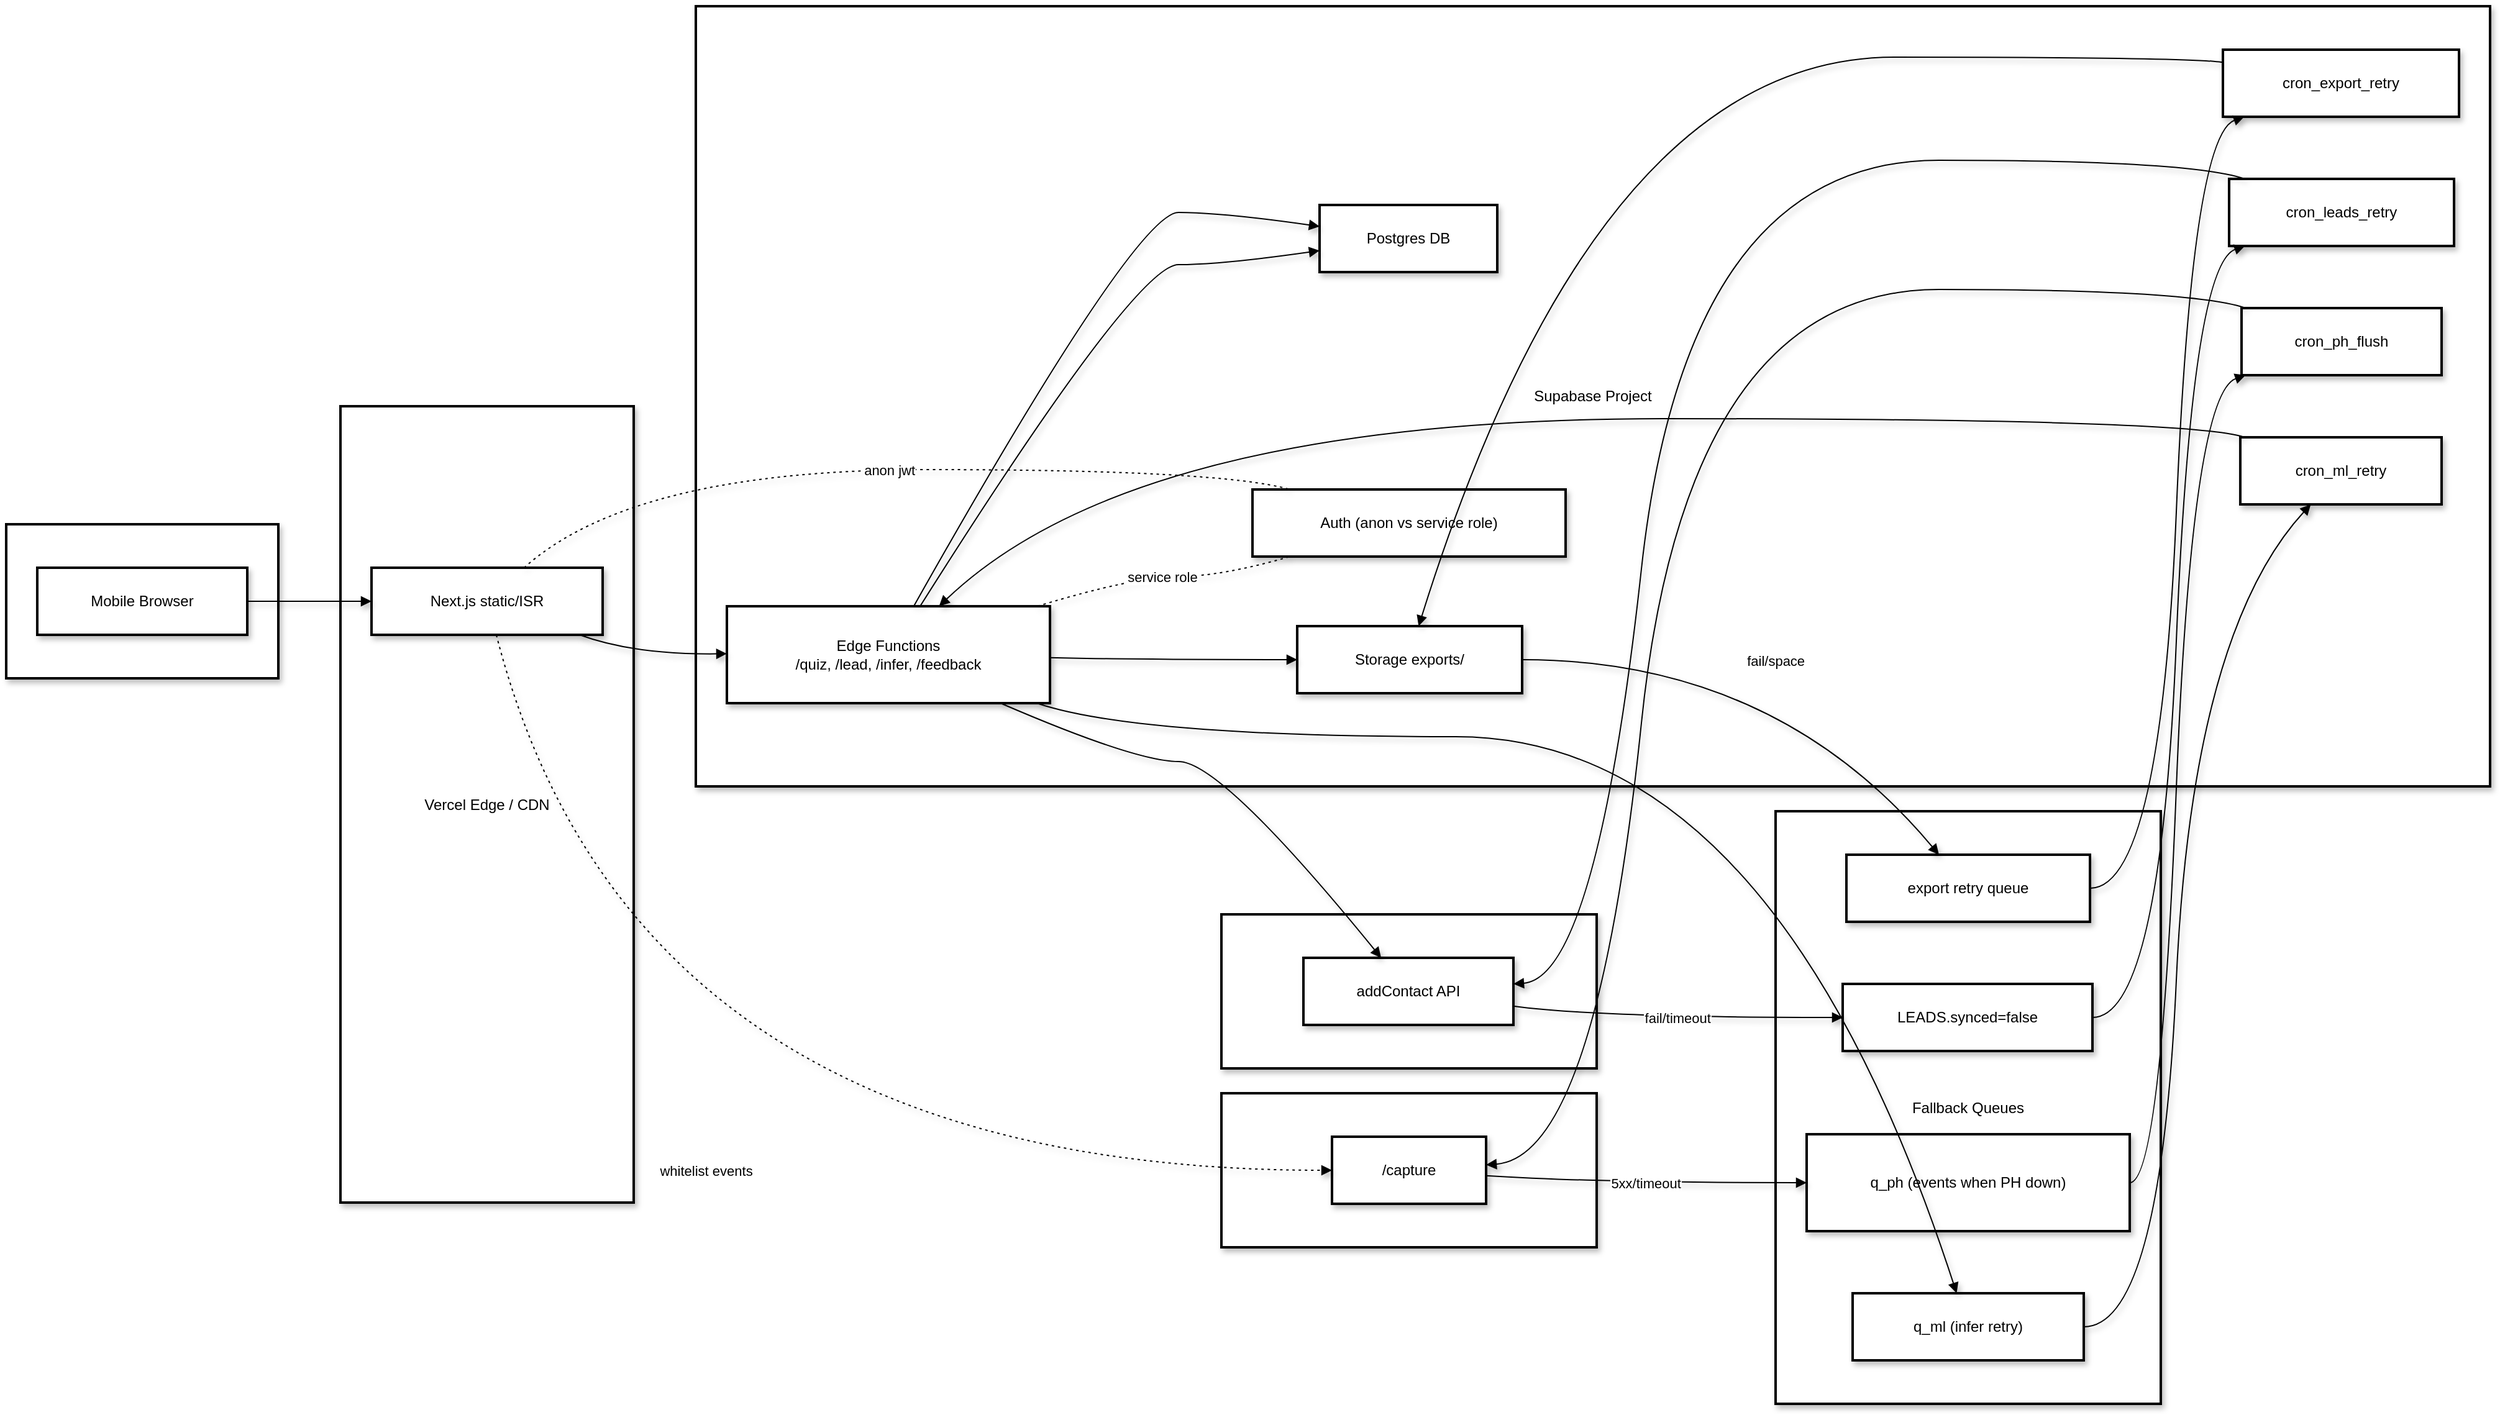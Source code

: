 <mxfile version="28.1.1">
  <diagram name="Page-1" id="L7H9DltlJWxqrmrGK6Mb">
    <mxGraphModel dx="695" dy="778" grid="1" gridSize="10" guides="1" tooltips="1" connect="1" arrows="1" fold="1" page="1" pageScale="1" pageWidth="850" pageHeight="1100" math="0" shadow="0">
      <root>
        <mxCell id="0" />
        <mxCell id="1" parent="0" />
        <mxCell id="ReM6XtZJ9ZrwCtP6JWZF-1" value="Fallback Queues" style="whiteSpace=wrap;strokeWidth=2;shadow=1;" vertex="1" parent="1">
          <mxGeometry x="1444" y="1258" width="310" height="477" as="geometry" />
        </mxCell>
        <mxCell id="ReM6XtZJ9ZrwCtP6JWZF-2" value="Email Provider" style="whiteSpace=wrap;strokeWidth=2;shadow=1;" vertex="1" parent="1">
          <mxGeometry x="998" y="1341" width="302" height="124" as="geometry" />
        </mxCell>
        <mxCell id="ReM6XtZJ9ZrwCtP6JWZF-3" value="PostHog Cloud" style="whiteSpace=wrap;strokeWidth=2;shadow=1;" vertex="1" parent="1">
          <mxGeometry x="998" y="1485" width="302" height="124" as="geometry" />
        </mxCell>
        <mxCell id="ReM6XtZJ9ZrwCtP6JWZF-4" value="Supabase Project" style="whiteSpace=wrap;strokeWidth=2;shadow=1;" vertex="1" parent="1">
          <mxGeometry x="575" y="610" width="1444" height="628" as="geometry" />
        </mxCell>
        <mxCell id="ReM6XtZJ9ZrwCtP6JWZF-5" value="Vercel Edge / CDN" style="whiteSpace=wrap;strokeWidth=2;shadow=1;" vertex="1" parent="1">
          <mxGeometry x="289" y="932" width="236" height="641" as="geometry" />
        </mxCell>
        <mxCell id="ReM6XtZJ9ZrwCtP6JWZF-6" value="User Device" style="whiteSpace=wrap;strokeWidth=2;shadow=1;" vertex="1" parent="1">
          <mxGeometry x="20" y="1027" width="219" height="124" as="geometry" />
        </mxCell>
        <mxCell id="ReM6XtZJ9ZrwCtP6JWZF-7" value="Mobile Browser" style="whiteSpace=wrap;strokeWidth=2;shadow=1;" vertex="1" parent="1">
          <mxGeometry x="45" y="1062" width="169" height="54" as="geometry" />
        </mxCell>
        <mxCell id="ReM6XtZJ9ZrwCtP6JWZF-8" value="Next.js static/ISR" style="whiteSpace=wrap;strokeWidth=2;shadow=1;" vertex="1" parent="1">
          <mxGeometry x="314" y="1062" width="186" height="54" as="geometry" />
        </mxCell>
        <mxCell id="ReM6XtZJ9ZrwCtP6JWZF-9" value="Edge Functions&#xa;/quiz, /lead, /infer, /feedback" style="whiteSpace=wrap;strokeWidth=2;shadow=1;" vertex="1" parent="1">
          <mxGeometry x="600" y="1093" width="260" height="78" as="geometry" />
        </mxCell>
        <mxCell id="ReM6XtZJ9ZrwCtP6JWZF-10" value="Postgres DB" style="whiteSpace=wrap;strokeWidth=2;shadow=1;" vertex="1" parent="1">
          <mxGeometry x="1077" y="770" width="143" height="54" as="geometry" />
        </mxCell>
        <mxCell id="ReM6XtZJ9ZrwCtP6JWZF-11" value="Storage exports/" style="whiteSpace=wrap;strokeWidth=2;shadow=1;" vertex="1" parent="1">
          <mxGeometry x="1059" y="1109" width="181" height="54" as="geometry" />
        </mxCell>
        <mxCell id="ReM6XtZJ9ZrwCtP6JWZF-12" value="Auth (anon vs service role)" style="whiteSpace=wrap;strokeWidth=2;shadow=1;" vertex="1" parent="1">
          <mxGeometry x="1023" y="999" width="252" height="54" as="geometry" />
        </mxCell>
        <mxCell id="ReM6XtZJ9ZrwCtP6JWZF-13" value="cron_export_retry" style="whiteSpace=wrap;strokeWidth=2;shadow=1;" vertex="1" parent="1">
          <mxGeometry x="1804" y="645" width="190" height="54" as="geometry" />
        </mxCell>
        <mxCell id="ReM6XtZJ9ZrwCtP6JWZF-14" value="cron_leads_retry" style="whiteSpace=wrap;strokeWidth=2;shadow=1;" vertex="1" parent="1">
          <mxGeometry x="1809" y="749" width="181" height="54" as="geometry" />
        </mxCell>
        <mxCell id="ReM6XtZJ9ZrwCtP6JWZF-15" value="cron_ph_flush" style="whiteSpace=wrap;strokeWidth=2;shadow=1;" vertex="1" parent="1">
          <mxGeometry x="1819" y="853" width="161" height="54" as="geometry" />
        </mxCell>
        <mxCell id="ReM6XtZJ9ZrwCtP6JWZF-16" value="cron_ml_retry" style="whiteSpace=wrap;strokeWidth=2;shadow=1;" vertex="1" parent="1">
          <mxGeometry x="1818" y="957" width="162" height="54" as="geometry" />
        </mxCell>
        <mxCell id="ReM6XtZJ9ZrwCtP6JWZF-17" value="/capture" style="whiteSpace=wrap;strokeWidth=2;shadow=1;" vertex="1" parent="1">
          <mxGeometry x="1087" y="1520" width="124" height="54" as="geometry" />
        </mxCell>
        <mxCell id="ReM6XtZJ9ZrwCtP6JWZF-18" value="addContact API" style="whiteSpace=wrap;strokeWidth=2;shadow=1;" vertex="1" parent="1">
          <mxGeometry x="1064" y="1376" width="169" height="54" as="geometry" />
        </mxCell>
        <mxCell id="ReM6XtZJ9ZrwCtP6JWZF-19" value="q_ph (events when PH down)" style="whiteSpace=wrap;strokeWidth=2;shadow=1;" vertex="1" parent="1">
          <mxGeometry x="1469" y="1518" width="260" height="78" as="geometry" />
        </mxCell>
        <mxCell id="ReM6XtZJ9ZrwCtP6JWZF-20" value="LEADS.synced=false" style="whiteSpace=wrap;strokeWidth=2;shadow=1;" vertex="1" parent="1">
          <mxGeometry x="1498" y="1397" width="201" height="54" as="geometry" />
        </mxCell>
        <mxCell id="ReM6XtZJ9ZrwCtP6JWZF-21" value="export retry queue" style="whiteSpace=wrap;strokeWidth=2;shadow=1;" vertex="1" parent="1">
          <mxGeometry x="1501" y="1293" width="196" height="54" as="geometry" />
        </mxCell>
        <mxCell id="ReM6XtZJ9ZrwCtP6JWZF-22" value="q_ml (infer retry)" style="whiteSpace=wrap;strokeWidth=2;shadow=1;" vertex="1" parent="1">
          <mxGeometry x="1506" y="1646" width="186" height="54" as="geometry" />
        </mxCell>
        <mxCell id="ReM6XtZJ9ZrwCtP6JWZF-23" value="" style="curved=1;startArrow=none;endArrow=block;exitX=1;exitY=0.5;entryX=0;entryY=0.5;rounded=0;shadow=1;" edge="1" parent="1" source="ReM6XtZJ9ZrwCtP6JWZF-7" target="ReM6XtZJ9ZrwCtP6JWZF-8">
          <mxGeometry relative="1" as="geometry">
            <Array as="points" />
          </mxGeometry>
        </mxCell>
        <mxCell id="ReM6XtZJ9ZrwCtP6JWZF-24" value="" style="curved=1;startArrow=none;endArrow=block;exitX=0.9;exitY=1;entryX=0;entryY=0.49;rounded=0;shadow=1;" edge="1" parent="1" source="ReM6XtZJ9ZrwCtP6JWZF-8" target="ReM6XtZJ9ZrwCtP6JWZF-9">
          <mxGeometry relative="1" as="geometry">
            <Array as="points">
              <mxPoint x="525" y="1132" />
            </Array>
          </mxGeometry>
        </mxCell>
        <mxCell id="ReM6XtZJ9ZrwCtP6JWZF-25" value="" style="curved=1;startArrow=none;endArrow=block;exitX=0.6;exitY=-0.01;entryX=0;entryY=0.68;rounded=0;shadow=1;" edge="1" parent="1" source="ReM6XtZJ9ZrwCtP6JWZF-9" target="ReM6XtZJ9ZrwCtP6JWZF-10">
          <mxGeometry relative="1" as="geometry">
            <Array as="points">
              <mxPoint x="929" y="818" />
              <mxPoint x="998" y="818" />
            </Array>
          </mxGeometry>
        </mxCell>
        <mxCell id="ReM6XtZJ9ZrwCtP6JWZF-26" value="service role" style="curved=1;dashed=1;dashPattern=2 3;startArrow=none;endArrow=none;exitX=0.97;exitY=-0.01;entryX=0.12;entryY=1;rounded=0;shadow=1;" edge="1" parent="1" source="ReM6XtZJ9ZrwCtP6JWZF-9" target="ReM6XtZJ9ZrwCtP6JWZF-12">
          <mxGeometry relative="1" as="geometry">
            <Array as="points">
              <mxPoint x="929" y="1069" />
              <mxPoint x="998" y="1069" />
            </Array>
          </mxGeometry>
        </mxCell>
        <mxCell id="ReM6XtZJ9ZrwCtP6JWZF-27" value="anon jwt" style="curved=1;dashed=1;dashPattern=2 3;startArrow=none;endArrow=none;exitX=0.66;exitY=0;entryX=0.12;entryY=0;rounded=0;shadow=1;" edge="1" parent="1" source="ReM6XtZJ9ZrwCtP6JWZF-8" target="ReM6XtZJ9ZrwCtP6JWZF-12">
          <mxGeometry relative="1" as="geometry">
            <Array as="points">
              <mxPoint x="525" y="983" />
              <mxPoint x="998" y="983" />
            </Array>
          </mxGeometry>
        </mxCell>
        <mxCell id="ReM6XtZJ9ZrwCtP6JWZF-28" value="whitelist events" style="curved=1;dashed=1;dashPattern=2 3;startArrow=none;endArrow=block;exitX=0.54;exitY=1;entryX=0;entryY=0.5;rounded=0;shadow=1;" edge="1" parent="1" source="ReM6XtZJ9ZrwCtP6JWZF-8" target="ReM6XtZJ9ZrwCtP6JWZF-17">
          <mxGeometry relative="1" as="geometry">
            <Array as="points">
              <mxPoint x="525" y="1547" />
            </Array>
          </mxGeometry>
        </mxCell>
        <mxCell id="ReM6XtZJ9ZrwCtP6JWZF-29" value="5xx/timeout" style="curved=1;startArrow=none;endArrow=block;exitX=1;exitY=0.58;entryX=0;entryY=0.5;rounded=0;shadow=1;" edge="1" parent="1" source="ReM6XtZJ9ZrwCtP6JWZF-17" target="ReM6XtZJ9ZrwCtP6JWZF-19">
          <mxGeometry relative="1" as="geometry">
            <Array as="points">
              <mxPoint x="1300" y="1557" />
            </Array>
          </mxGeometry>
        </mxCell>
        <mxCell id="ReM6XtZJ9ZrwCtP6JWZF-30" value="" style="curved=1;startArrow=none;endArrow=block;exitX=1;exitY=0.5;entryX=0.02;entryY=1;rounded=0;shadow=1;" edge="1" parent="1" source="ReM6XtZJ9ZrwCtP6JWZF-19" target="ReM6XtZJ9ZrwCtP6JWZF-15">
          <mxGeometry relative="1" as="geometry">
            <Array as="points">
              <mxPoint x="1754" y="1557" />
              <mxPoint x="1779" y="922" />
            </Array>
          </mxGeometry>
        </mxCell>
        <mxCell id="ReM6XtZJ9ZrwCtP6JWZF-31" value="" style="curved=1;startArrow=none;endArrow=block;exitX=0.02;exitY=0;entryX=1;entryY=0.42;rounded=0;shadow=1;" edge="1" parent="1" source="ReM6XtZJ9ZrwCtP6JWZF-15" target="ReM6XtZJ9ZrwCtP6JWZF-17">
          <mxGeometry relative="1" as="geometry">
            <Array as="points">
              <mxPoint x="1779" y="838" />
              <mxPoint x="1372" y="838" />
              <mxPoint x="1300" y="1536" />
            </Array>
          </mxGeometry>
        </mxCell>
        <mxCell id="ReM6XtZJ9ZrwCtP6JWZF-32" value="" style="curved=1;startArrow=none;endArrow=block;exitX=0.84;exitY=0.99;entryX=0.37;entryY=0;rounded=0;shadow=1;" edge="1" parent="1" source="ReM6XtZJ9ZrwCtP6JWZF-9" target="ReM6XtZJ9ZrwCtP6JWZF-18">
          <mxGeometry relative="1" as="geometry">
            <Array as="points">
              <mxPoint x="929" y="1218" />
              <mxPoint x="998" y="1218" />
            </Array>
          </mxGeometry>
        </mxCell>
        <mxCell id="ReM6XtZJ9ZrwCtP6JWZF-33" value="fail/timeout" style="curved=1;startArrow=none;endArrow=block;exitX=1;exitY=0.72;entryX=0;entryY=0.5;rounded=0;shadow=1;" edge="1" parent="1" source="ReM6XtZJ9ZrwCtP6JWZF-18" target="ReM6XtZJ9ZrwCtP6JWZF-20">
          <mxGeometry relative="1" as="geometry">
            <Array as="points">
              <mxPoint x="1300" y="1424" />
            </Array>
          </mxGeometry>
        </mxCell>
        <mxCell id="ReM6XtZJ9ZrwCtP6JWZF-34" value="" style="curved=1;startArrow=none;endArrow=block;exitX=1;exitY=0.5;entryX=0.07;entryY=1;rounded=0;shadow=1;" edge="1" parent="1" source="ReM6XtZJ9ZrwCtP6JWZF-20" target="ReM6XtZJ9ZrwCtP6JWZF-14">
          <mxGeometry relative="1" as="geometry">
            <Array as="points">
              <mxPoint x="1754" y="1424" />
              <mxPoint x="1779" y="818" />
            </Array>
          </mxGeometry>
        </mxCell>
        <mxCell id="ReM6XtZJ9ZrwCtP6JWZF-35" value="" style="curved=1;startArrow=none;endArrow=block;exitX=0.07;exitY=0;entryX=1;entryY=0.39;rounded=0;shadow=1;" edge="1" parent="1" source="ReM6XtZJ9ZrwCtP6JWZF-14" target="ReM6XtZJ9ZrwCtP6JWZF-18">
          <mxGeometry relative="1" as="geometry">
            <Array as="points">
              <mxPoint x="1779" y="734" />
              <mxPoint x="1372" y="734" />
              <mxPoint x="1300" y="1392" />
            </Array>
          </mxGeometry>
        </mxCell>
        <mxCell id="ReM6XtZJ9ZrwCtP6JWZF-36" value="" style="curved=1;startArrow=none;endArrow=block;exitX=1;exitY=0.53;entryX=0;entryY=0.5;rounded=0;shadow=1;" edge="1" parent="1" source="ReM6XtZJ9ZrwCtP6JWZF-9" target="ReM6XtZJ9ZrwCtP6JWZF-11">
          <mxGeometry relative="1" as="geometry">
            <Array as="points">
              <mxPoint x="929" y="1136" />
            </Array>
          </mxGeometry>
        </mxCell>
        <mxCell id="ReM6XtZJ9ZrwCtP6JWZF-37" value="fail/space" style="curved=1;startArrow=none;endArrow=block;exitX=0.99;exitY=0.5;entryX=0.38;entryY=0;rounded=0;shadow=1;" edge="1" parent="1" source="ReM6XtZJ9ZrwCtP6JWZF-11" target="ReM6XtZJ9ZrwCtP6JWZF-21">
          <mxGeometry relative="1" as="geometry">
            <Array as="points">
              <mxPoint x="1444" y="1136" />
            </Array>
          </mxGeometry>
        </mxCell>
        <mxCell id="ReM6XtZJ9ZrwCtP6JWZF-38" value="" style="curved=1;startArrow=none;endArrow=block;exitX=1;exitY=0.5;entryX=0.09;entryY=1;rounded=0;shadow=1;" edge="1" parent="1" source="ReM6XtZJ9ZrwCtP6JWZF-21" target="ReM6XtZJ9ZrwCtP6JWZF-13">
          <mxGeometry relative="1" as="geometry">
            <Array as="points">
              <mxPoint x="1754" y="1320" />
              <mxPoint x="1779" y="714" />
            </Array>
          </mxGeometry>
        </mxCell>
        <mxCell id="ReM6XtZJ9ZrwCtP6JWZF-39" value="" style="curved=1;startArrow=none;endArrow=block;exitX=0;exitY=0.19;entryX=0.54;entryY=0;rounded=0;shadow=1;" edge="1" parent="1" source="ReM6XtZJ9ZrwCtP6JWZF-13" target="ReM6XtZJ9ZrwCtP6JWZF-11">
          <mxGeometry relative="1" as="geometry">
            <Array as="points">
              <mxPoint x="1779" y="651" />
              <mxPoint x="1300" y="651" />
            </Array>
          </mxGeometry>
        </mxCell>
        <mxCell id="ReM6XtZJ9ZrwCtP6JWZF-40" value="" style="curved=1;startArrow=none;endArrow=block;exitX=0.95;exitY=0.99;entryX=0.45;entryY=0;rounded=0;shadow=1;" edge="1" parent="1" source="ReM6XtZJ9ZrwCtP6JWZF-9" target="ReM6XtZJ9ZrwCtP6JWZF-22">
          <mxGeometry relative="1" as="geometry">
            <Array as="points">
              <mxPoint x="929" y="1198" />
              <mxPoint x="1444" y="1198" />
            </Array>
          </mxGeometry>
        </mxCell>
        <mxCell id="ReM6XtZJ9ZrwCtP6JWZF-41" value="" style="curved=1;startArrow=none;endArrow=block;exitX=1;exitY=0.5;entryX=0.35;entryY=1;rounded=0;shadow=1;" edge="1" parent="1" source="ReM6XtZJ9ZrwCtP6JWZF-22" target="ReM6XtZJ9ZrwCtP6JWZF-16">
          <mxGeometry relative="1" as="geometry">
            <Array as="points">
              <mxPoint x="1754" y="1673" />
              <mxPoint x="1779" y="1115" />
            </Array>
          </mxGeometry>
        </mxCell>
        <mxCell id="ReM6XtZJ9ZrwCtP6JWZF-42" value="" style="curved=1;startArrow=none;endArrow=block;exitX=0.02;exitY=0;entryX=0.66;entryY=-0.01;rounded=0;shadow=1;" edge="1" parent="1" source="ReM6XtZJ9ZrwCtP6JWZF-16" target="ReM6XtZJ9ZrwCtP6JWZF-9">
          <mxGeometry relative="1" as="geometry">
            <Array as="points">
              <mxPoint x="1779" y="942" />
              <mxPoint x="929" y="942" />
            </Array>
          </mxGeometry>
        </mxCell>
        <mxCell id="ReM6XtZJ9ZrwCtP6JWZF-43" value="" style="curved=1;startArrow=none;endArrow=block;exitX=0.58;exitY=-0.01;entryX=0;entryY=0.32;rounded=0;shadow=1;" edge="1" parent="1" source="ReM6XtZJ9ZrwCtP6JWZF-9" target="ReM6XtZJ9ZrwCtP6JWZF-10">
          <mxGeometry relative="1" as="geometry">
            <Array as="points">
              <mxPoint x="929" y="776" />
              <mxPoint x="998" y="776" />
            </Array>
          </mxGeometry>
        </mxCell>
      </root>
    </mxGraphModel>
  </diagram>
</mxfile>
